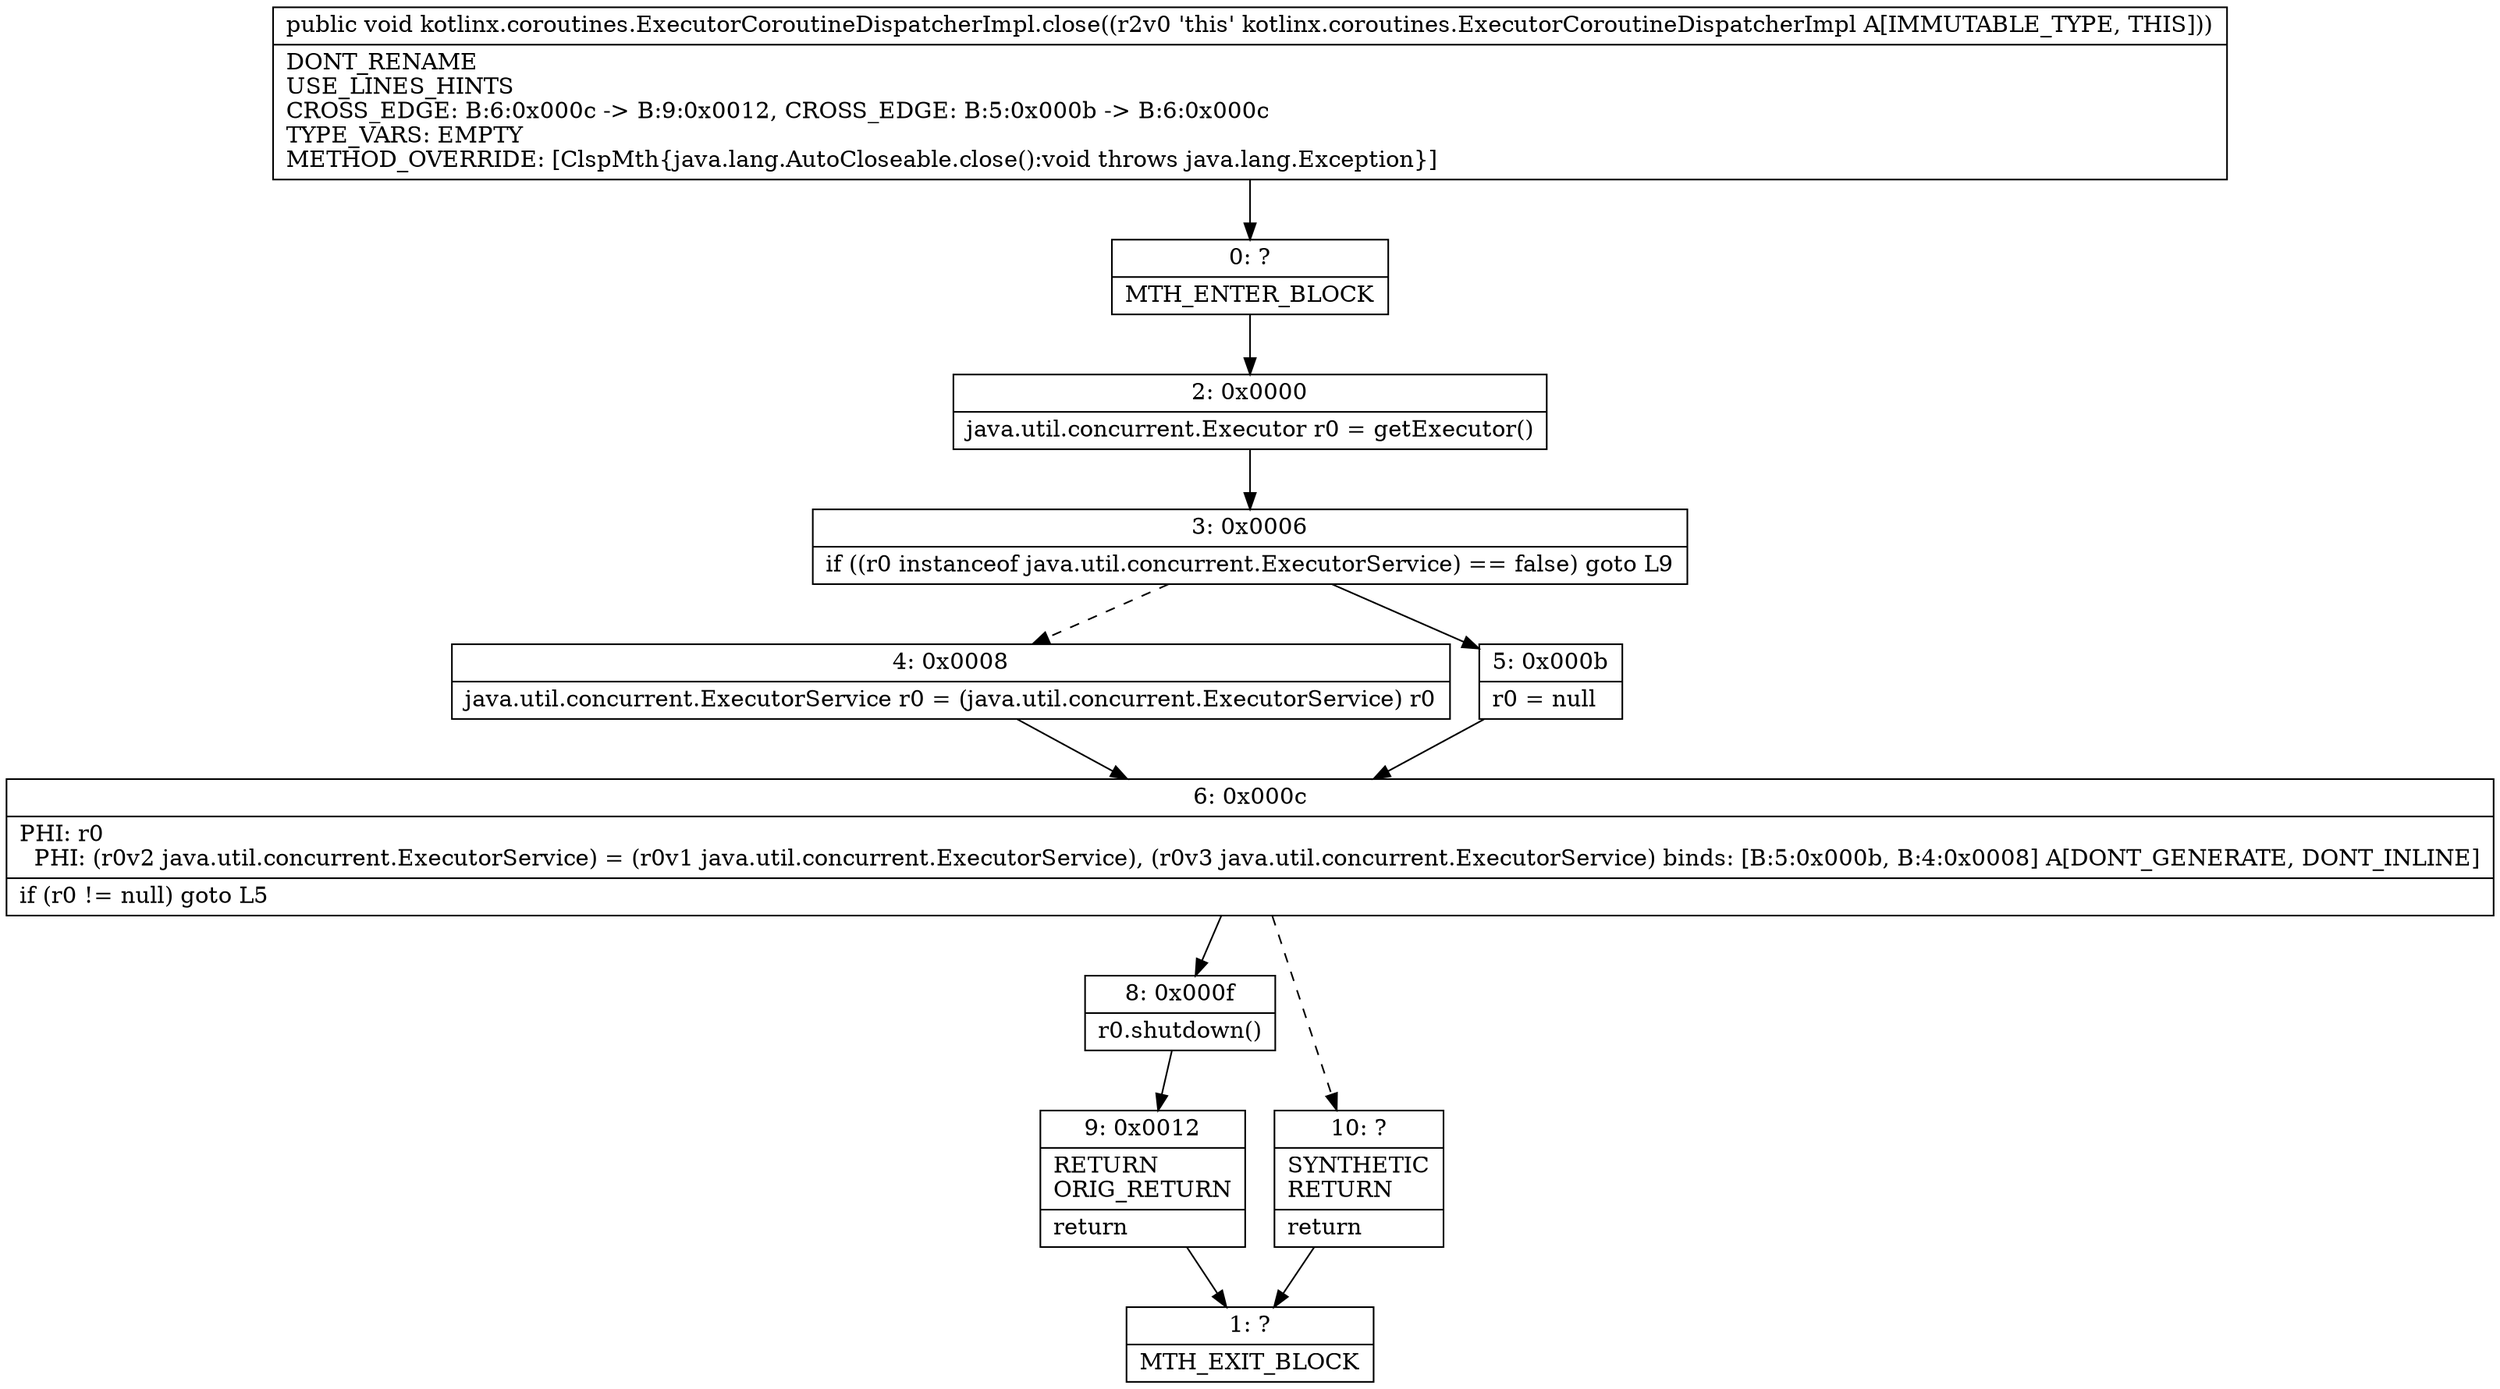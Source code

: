 digraph "CFG forkotlinx.coroutines.ExecutorCoroutineDispatcherImpl.close()V" {
Node_0 [shape=record,label="{0\:\ ?|MTH_ENTER_BLOCK\l}"];
Node_2 [shape=record,label="{2\:\ 0x0000|java.util.concurrent.Executor r0 = getExecutor()\l}"];
Node_3 [shape=record,label="{3\:\ 0x0006|if ((r0 instanceof java.util.concurrent.ExecutorService) == false) goto L9\l}"];
Node_4 [shape=record,label="{4\:\ 0x0008|java.util.concurrent.ExecutorService r0 = (java.util.concurrent.ExecutorService) r0\l}"];
Node_6 [shape=record,label="{6\:\ 0x000c|PHI: r0 \l  PHI: (r0v2 java.util.concurrent.ExecutorService) = (r0v1 java.util.concurrent.ExecutorService), (r0v3 java.util.concurrent.ExecutorService) binds: [B:5:0x000b, B:4:0x0008] A[DONT_GENERATE, DONT_INLINE]\l|if (r0 != null) goto L5\l}"];
Node_8 [shape=record,label="{8\:\ 0x000f|r0.shutdown()\l}"];
Node_9 [shape=record,label="{9\:\ 0x0012|RETURN\lORIG_RETURN\l|return\l}"];
Node_1 [shape=record,label="{1\:\ ?|MTH_EXIT_BLOCK\l}"];
Node_10 [shape=record,label="{10\:\ ?|SYNTHETIC\lRETURN\l|return\l}"];
Node_5 [shape=record,label="{5\:\ 0x000b|r0 = null\l}"];
MethodNode[shape=record,label="{public void kotlinx.coroutines.ExecutorCoroutineDispatcherImpl.close((r2v0 'this' kotlinx.coroutines.ExecutorCoroutineDispatcherImpl A[IMMUTABLE_TYPE, THIS]))  | DONT_RENAME\lUSE_LINES_HINTS\lCROSS_EDGE: B:6:0x000c \-\> B:9:0x0012, CROSS_EDGE: B:5:0x000b \-\> B:6:0x000c\lTYPE_VARS: EMPTY\lMETHOD_OVERRIDE: [ClspMth\{java.lang.AutoCloseable.close():void throws java.lang.Exception\}]\l}"];
MethodNode -> Node_0;Node_0 -> Node_2;
Node_2 -> Node_3;
Node_3 -> Node_4[style=dashed];
Node_3 -> Node_5;
Node_4 -> Node_6;
Node_6 -> Node_8;
Node_6 -> Node_10[style=dashed];
Node_8 -> Node_9;
Node_9 -> Node_1;
Node_10 -> Node_1;
Node_5 -> Node_6;
}

